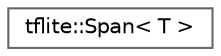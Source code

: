 digraph "Graphical Class Hierarchy"
{
 // LATEX_PDF_SIZE
  bgcolor="transparent";
  edge [fontname=Helvetica,fontsize=10,labelfontname=Helvetica,labelfontsize=10];
  node [fontname=Helvetica,fontsize=10,shape=box,height=0.2,width=0.4];
  rankdir="LR";
  Node0 [id="Node000000",label="tflite::Span\< T \>",height=0.2,width=0.4,color="grey40", fillcolor="white", style="filled",URL="$classtflite_1_1_span.html",tooltip=" "];
}

